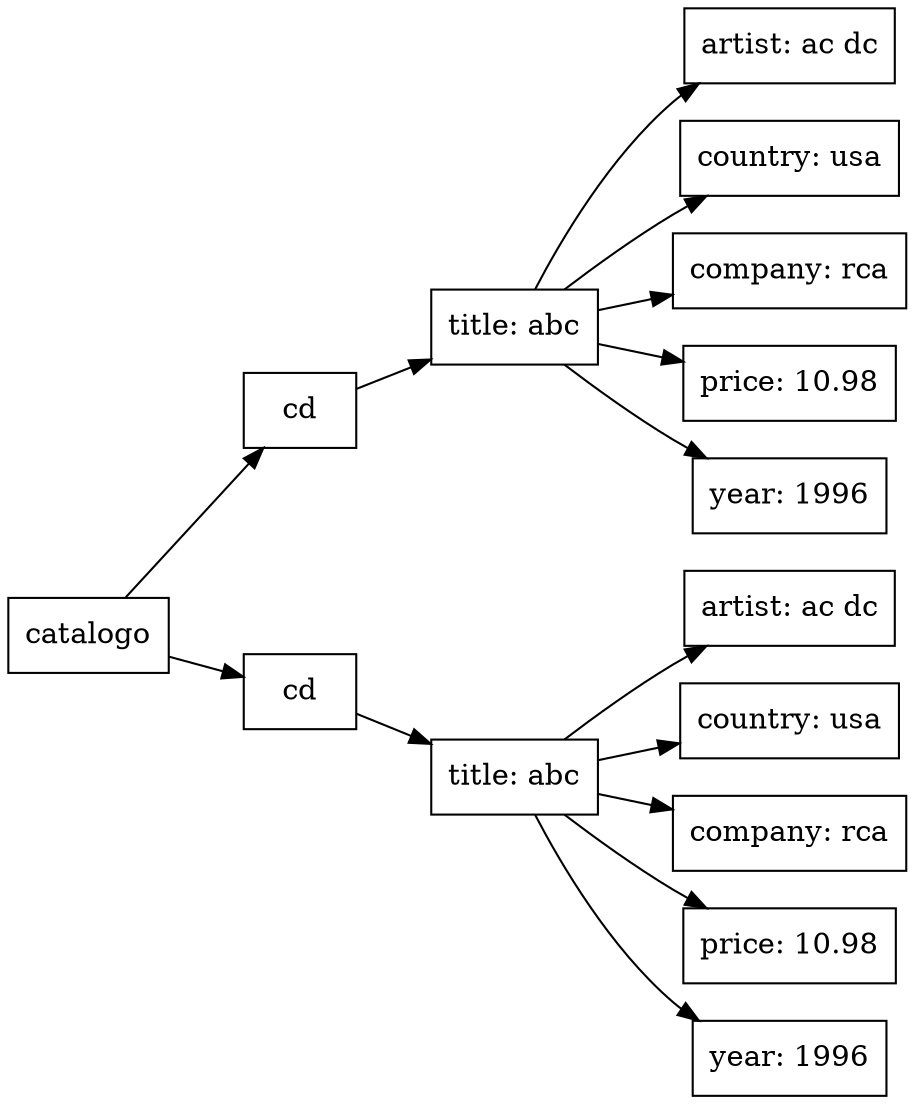 digraph G {
  node [shape=box];
  rankdir="LR"
  
  nodo0[label="catalogo"]
  nodocd1[label="cd"]
  nodocd2[label="cd"]

  nodoa[label="title: abc"]
  nodoa2[label="artist: ac dc"]
  nodoa3[label="country: usa"]
  nodoa4[label="company: rca"]
  nodoa5[label="price: 10.98"]
  nodoa6[label="year: 1996"]
  
  nodob[label="title: abc"]
  nodob2[label="artist: ac dc"]
  nodob3[label="country: usa"]
  nodob4[label="company: rca"]
  nodob5[label="price: 10.98"]
  nodob6[label="year: 1996"]
  
  
  nodo0 -> nodocd1
  nodo0 -> nodocd2
  
  nodocd1 -> nodoa
  nodoa -> nodoa2
  nodoa -> nodoa3
  nodoa -> nodoa4
  nodoa -> nodoa5
  nodoa -> nodoa6
  
  nodocd2 -> nodob
  nodob -> nodob2
  nodob -> nodob3
  nodob -> nodob4
  nodob -> nodob5
  nodob -> nodob6
  


}